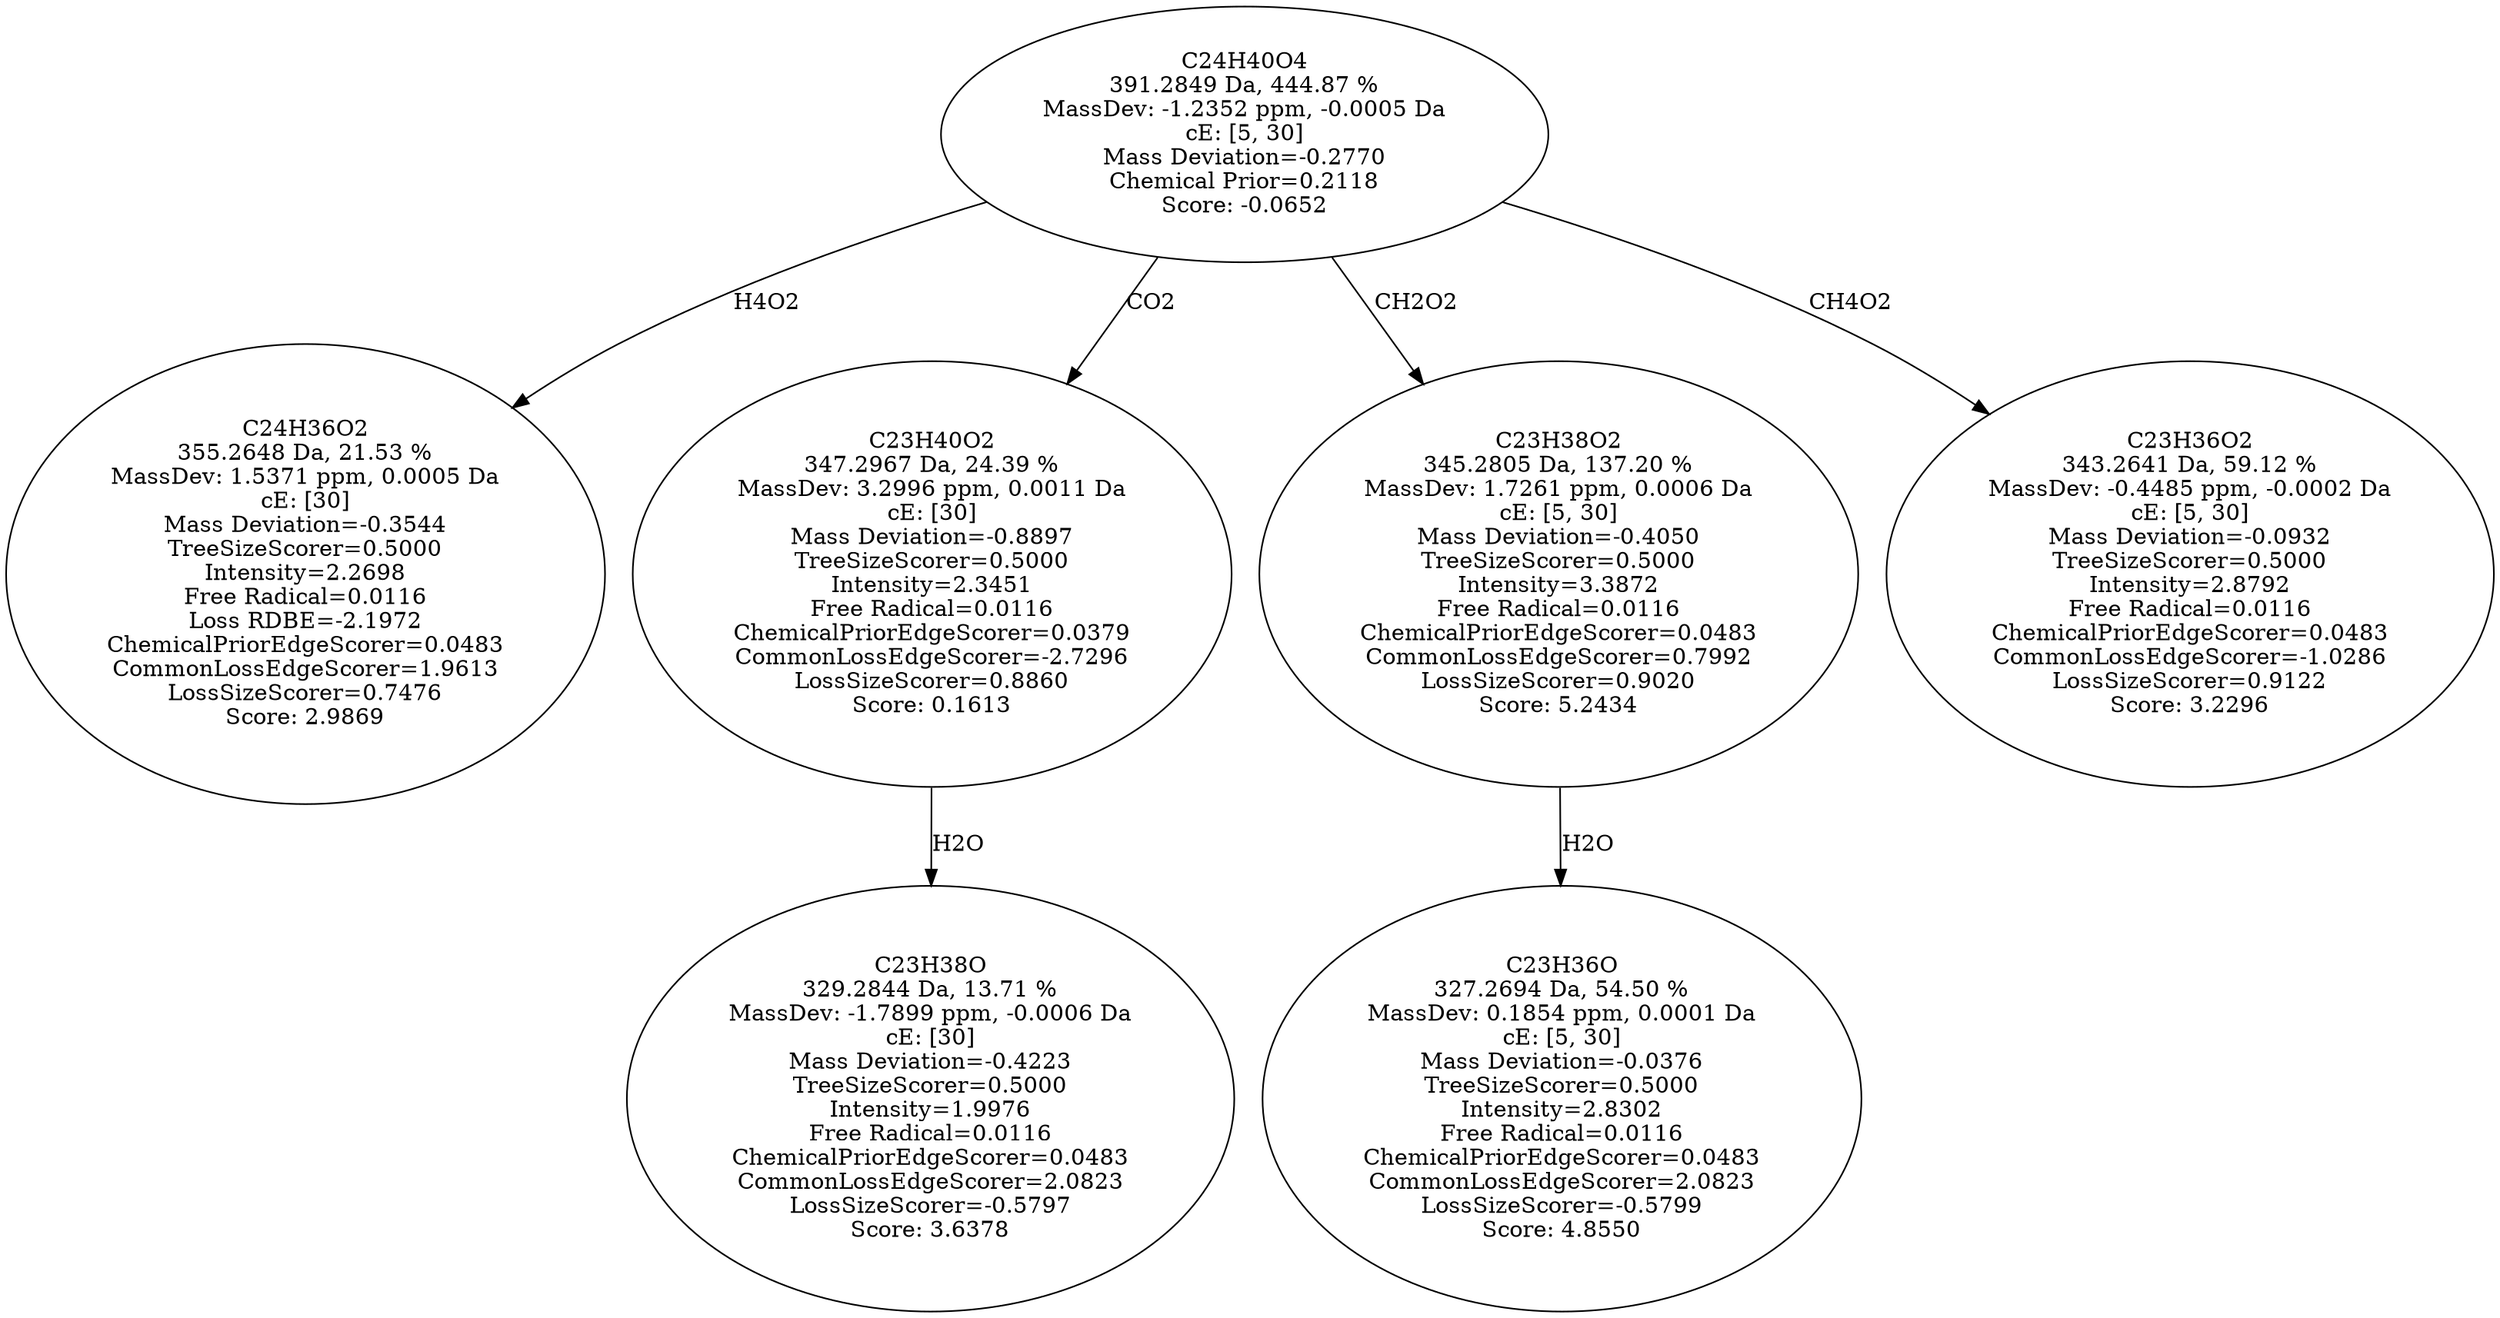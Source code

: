 strict digraph {
v1 [label="C24H36O2\n355.2648 Da, 21.53 %\nMassDev: 1.5371 ppm, 0.0005 Da\ncE: [30]\nMass Deviation=-0.3544\nTreeSizeScorer=0.5000\nIntensity=2.2698\nFree Radical=0.0116\nLoss RDBE=-2.1972\nChemicalPriorEdgeScorer=0.0483\nCommonLossEdgeScorer=1.9613\nLossSizeScorer=0.7476\nScore: 2.9869"];
v2 [label="C23H38O\n329.2844 Da, 13.71 %\nMassDev: -1.7899 ppm, -0.0006 Da\ncE: [30]\nMass Deviation=-0.4223\nTreeSizeScorer=0.5000\nIntensity=1.9976\nFree Radical=0.0116\nChemicalPriorEdgeScorer=0.0483\nCommonLossEdgeScorer=2.0823\nLossSizeScorer=-0.5797\nScore: 3.6378"];
v3 [label="C23H40O2\n347.2967 Da, 24.39 %\nMassDev: 3.2996 ppm, 0.0011 Da\ncE: [30]\nMass Deviation=-0.8897\nTreeSizeScorer=0.5000\nIntensity=2.3451\nFree Radical=0.0116\nChemicalPriorEdgeScorer=0.0379\nCommonLossEdgeScorer=-2.7296\nLossSizeScorer=0.8860\nScore: 0.1613"];
v4 [label="C23H36O\n327.2694 Da, 54.50 %\nMassDev: 0.1854 ppm, 0.0001 Da\ncE: [5, 30]\nMass Deviation=-0.0376\nTreeSizeScorer=0.5000\nIntensity=2.8302\nFree Radical=0.0116\nChemicalPriorEdgeScorer=0.0483\nCommonLossEdgeScorer=2.0823\nLossSizeScorer=-0.5799\nScore: 4.8550"];
v5 [label="C23H38O2\n345.2805 Da, 137.20 %\nMassDev: 1.7261 ppm, 0.0006 Da\ncE: [5, 30]\nMass Deviation=-0.4050\nTreeSizeScorer=0.5000\nIntensity=3.3872\nFree Radical=0.0116\nChemicalPriorEdgeScorer=0.0483\nCommonLossEdgeScorer=0.7992\nLossSizeScorer=0.9020\nScore: 5.2434"];
v6 [label="C23H36O2\n343.2641 Da, 59.12 %\nMassDev: -0.4485 ppm, -0.0002 Da\ncE: [5, 30]\nMass Deviation=-0.0932\nTreeSizeScorer=0.5000\nIntensity=2.8792\nFree Radical=0.0116\nChemicalPriorEdgeScorer=0.0483\nCommonLossEdgeScorer=-1.0286\nLossSizeScorer=0.9122\nScore: 3.2296"];
v7 [label="C24H40O4\n391.2849 Da, 444.87 %\nMassDev: -1.2352 ppm, -0.0005 Da\ncE: [5, 30]\nMass Deviation=-0.2770\nChemical Prior=0.2118\nScore: -0.0652"];
v7 -> v1 [label="H4O2"];
v3 -> v2 [label="H2O"];
v7 -> v3 [label="CO2"];
v5 -> v4 [label="H2O"];
v7 -> v5 [label="CH2O2"];
v7 -> v6 [label="CH4O2"];
}